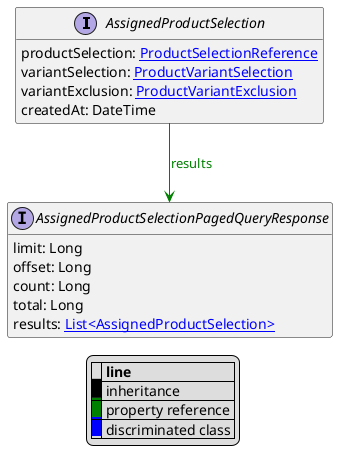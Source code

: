 @startuml

hide empty fields
hide empty methods
legend
|= |= line |
|<back:black>   </back>| inheritance |
|<back:green>   </back>| property reference |
|<back:blue>   </back>| discriminated class |
endlegend
interface AssignedProductSelection [[AssignedProductSelection.svg]]  {
    productSelection: [[ProductSelectionReference.svg ProductSelectionReference]]
    variantSelection: [[ProductVariantSelection.svg ProductVariantSelection]]
    variantExclusion: [[ProductVariantExclusion.svg ProductVariantExclusion]]
    createdAt: DateTime
}



interface AssignedProductSelectionPagedQueryResponse [[AssignedProductSelectionPagedQueryResponse.svg]]  {
    limit: Long
    offset: Long
    count: Long
    total: Long
    results: [[AssignedProductSelection.svg List<AssignedProductSelection>]]
}

AssignedProductSelection --> AssignedProductSelectionPagedQueryResponse #green;text:green : "results"
@enduml
